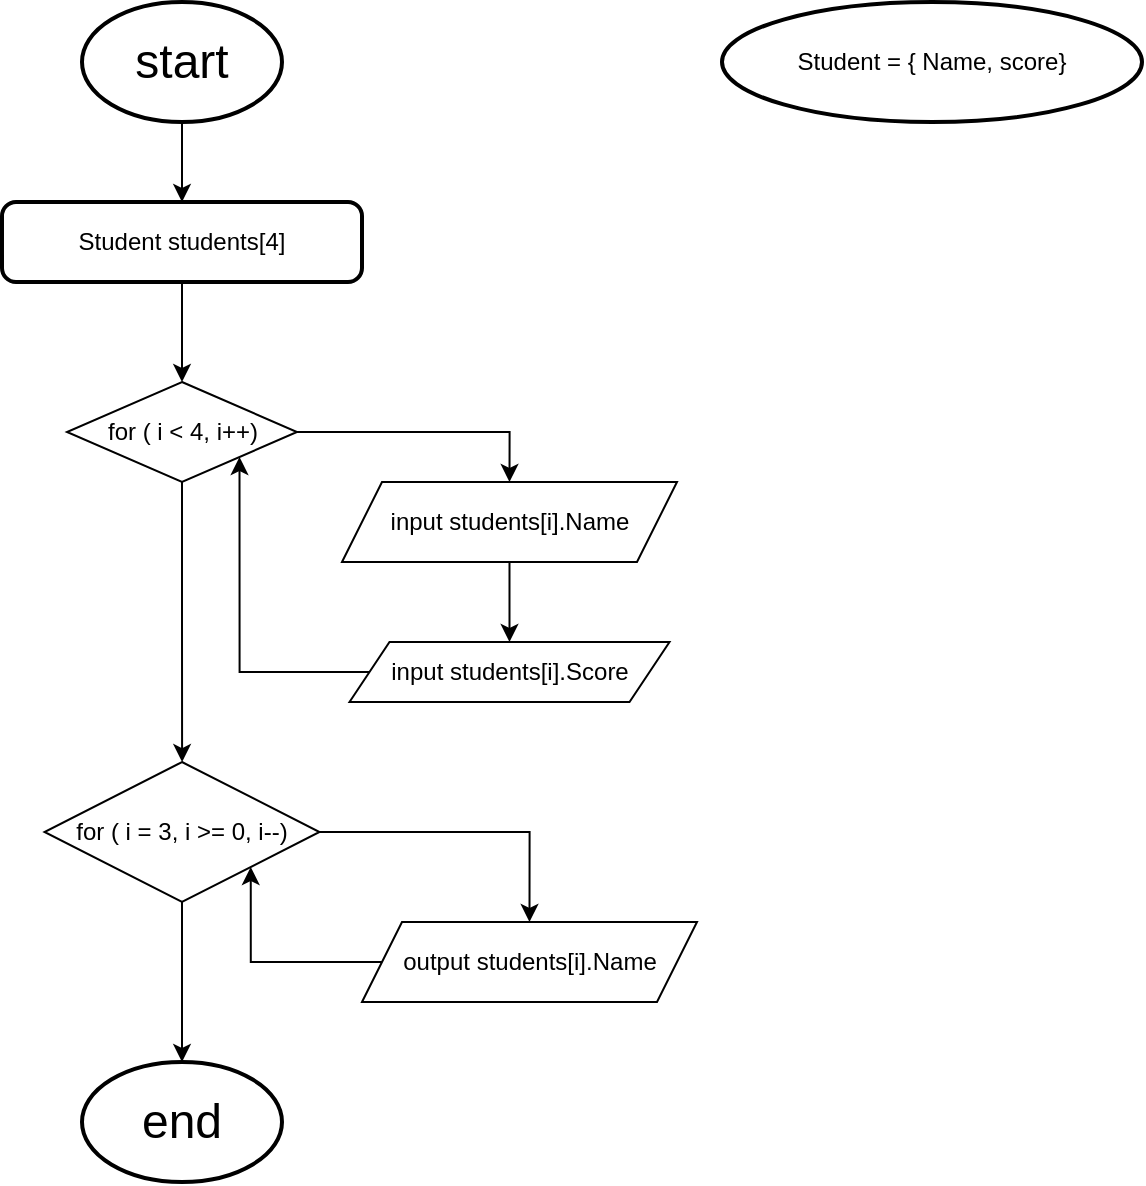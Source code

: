 <mxfile version="25.0.3">
  <diagram name="Page-1" id="jVipiZOdN9MEECmnPquM">
    <mxGraphModel dx="2899" dy="1066" grid="1" gridSize="10" guides="1" tooltips="1" connect="1" arrows="1" fold="1" page="1" pageScale="1" pageWidth="850" pageHeight="1100" math="0" shadow="0">
      <root>
        <mxCell id="0" />
        <mxCell id="1" parent="0" />
        <mxCell id="_dWWEerpfBo0j11rU688-7" style="edgeStyle=orthogonalEdgeStyle;rounded=0;orthogonalLoop=1;jettySize=auto;html=1;entryX=0.5;entryY=0;entryDx=0;entryDy=0;" edge="1" parent="1" source="_dWWEerpfBo0j11rU688-1" target="_dWWEerpfBo0j11rU688-4">
          <mxGeometry relative="1" as="geometry" />
        </mxCell>
        <mxCell id="_dWWEerpfBo0j11rU688-1" value="&lt;font style=&quot;font-size: 24px;&quot;&gt;start&lt;/font&gt;" style="strokeWidth=2;html=1;shape=mxgraph.flowchart.start_1;whiteSpace=wrap;" vertex="1" parent="1">
          <mxGeometry x="-700" y="60" width="100" height="60" as="geometry" />
        </mxCell>
        <mxCell id="_dWWEerpfBo0j11rU688-2" value="&lt;font style=&quot;font-size: 24px;&quot;&gt;end&lt;/font&gt;" style="strokeWidth=2;html=1;shape=mxgraph.flowchart.start_1;whiteSpace=wrap;" vertex="1" parent="1">
          <mxGeometry x="-700" y="590" width="100" height="60" as="geometry" />
        </mxCell>
        <mxCell id="_dWWEerpfBo0j11rU688-8" style="edgeStyle=orthogonalEdgeStyle;rounded=0;orthogonalLoop=1;jettySize=auto;html=1;entryX=0.5;entryY=0;entryDx=0;entryDy=0;" edge="1" parent="1" source="_dWWEerpfBo0j11rU688-4" target="_dWWEerpfBo0j11rU688-6">
          <mxGeometry relative="1" as="geometry" />
        </mxCell>
        <mxCell id="_dWWEerpfBo0j11rU688-4" value="Student students[4]" style="rounded=1;whiteSpace=wrap;html=1;absoluteArcSize=1;arcSize=14;strokeWidth=2;" vertex="1" parent="1">
          <mxGeometry x="-740" y="160" width="180" height="40" as="geometry" />
        </mxCell>
        <mxCell id="_dWWEerpfBo0j11rU688-5" value="Student = { Name, score}" style="strokeWidth=2;html=1;shape=mxgraph.flowchart.start_1;whiteSpace=wrap;" vertex="1" parent="1">
          <mxGeometry x="-380" y="60" width="210" height="60" as="geometry" />
        </mxCell>
        <mxCell id="_dWWEerpfBo0j11rU688-12" style="edgeStyle=orthogonalEdgeStyle;rounded=0;orthogonalLoop=1;jettySize=auto;html=1;entryX=0.5;entryY=0;entryDx=0;entryDy=0;" edge="1" parent="1" source="_dWWEerpfBo0j11rU688-6" target="_dWWEerpfBo0j11rU688-9">
          <mxGeometry relative="1" as="geometry" />
        </mxCell>
        <mxCell id="_dWWEerpfBo0j11rU688-16" style="edgeStyle=orthogonalEdgeStyle;rounded=0;orthogonalLoop=1;jettySize=auto;html=1;" edge="1" parent="1" source="_dWWEerpfBo0j11rU688-6" target="_dWWEerpfBo0j11rU688-15">
          <mxGeometry relative="1" as="geometry" />
        </mxCell>
        <mxCell id="_dWWEerpfBo0j11rU688-6" value="for ( i &amp;lt; 4, i++)" style="rhombus;whiteSpace=wrap;html=1;" vertex="1" parent="1">
          <mxGeometry x="-707.5" y="250" width="115" height="50" as="geometry" />
        </mxCell>
        <mxCell id="_dWWEerpfBo0j11rU688-13" style="edgeStyle=orthogonalEdgeStyle;rounded=0;orthogonalLoop=1;jettySize=auto;html=1;entryX=0.5;entryY=0;entryDx=0;entryDy=0;" edge="1" parent="1" source="_dWWEerpfBo0j11rU688-9" target="_dWWEerpfBo0j11rU688-10">
          <mxGeometry relative="1" as="geometry" />
        </mxCell>
        <mxCell id="_dWWEerpfBo0j11rU688-9" value="input students[i].Name" style="shape=parallelogram;perimeter=parallelogramPerimeter;whiteSpace=wrap;html=1;fixedSize=1;" vertex="1" parent="1">
          <mxGeometry x="-570" y="300" width="167.5" height="40" as="geometry" />
        </mxCell>
        <mxCell id="_dWWEerpfBo0j11rU688-14" style="edgeStyle=orthogonalEdgeStyle;rounded=0;orthogonalLoop=1;jettySize=auto;html=1;entryX=1;entryY=1;entryDx=0;entryDy=0;" edge="1" parent="1" source="_dWWEerpfBo0j11rU688-10" target="_dWWEerpfBo0j11rU688-6">
          <mxGeometry relative="1" as="geometry" />
        </mxCell>
        <mxCell id="_dWWEerpfBo0j11rU688-10" value="input students[i].Score" style="shape=parallelogram;perimeter=parallelogramPerimeter;whiteSpace=wrap;html=1;fixedSize=1;" vertex="1" parent="1">
          <mxGeometry x="-566.25" y="380" width="160" height="30" as="geometry" />
        </mxCell>
        <mxCell id="_dWWEerpfBo0j11rU688-18" style="edgeStyle=orthogonalEdgeStyle;rounded=0;orthogonalLoop=1;jettySize=auto;html=1;entryX=0.5;entryY=0;entryDx=0;entryDy=0;" edge="1" parent="1" source="_dWWEerpfBo0j11rU688-15" target="_dWWEerpfBo0j11rU688-17">
          <mxGeometry relative="1" as="geometry" />
        </mxCell>
        <mxCell id="_dWWEerpfBo0j11rU688-15" value="for ( i = 3, i &amp;gt;= 0, i--)" style="rhombus;whiteSpace=wrap;html=1;" vertex="1" parent="1">
          <mxGeometry x="-718.75" y="440" width="137.5" height="70" as="geometry" />
        </mxCell>
        <mxCell id="_dWWEerpfBo0j11rU688-19" style="edgeStyle=orthogonalEdgeStyle;rounded=0;orthogonalLoop=1;jettySize=auto;html=1;entryX=1;entryY=1;entryDx=0;entryDy=0;" edge="1" parent="1" source="_dWWEerpfBo0j11rU688-17" target="_dWWEerpfBo0j11rU688-15">
          <mxGeometry relative="1" as="geometry" />
        </mxCell>
        <mxCell id="_dWWEerpfBo0j11rU688-17" value="output students[i].Name" style="shape=parallelogram;perimeter=parallelogramPerimeter;whiteSpace=wrap;html=1;fixedSize=1;" vertex="1" parent="1">
          <mxGeometry x="-560" y="520" width="167.5" height="40" as="geometry" />
        </mxCell>
        <mxCell id="_dWWEerpfBo0j11rU688-20" style="edgeStyle=orthogonalEdgeStyle;rounded=0;orthogonalLoop=1;jettySize=auto;html=1;exitX=0.5;exitY=1;exitDx=0;exitDy=0;entryX=0.5;entryY=0;entryDx=0;entryDy=0;entryPerimeter=0;" edge="1" parent="1" source="_dWWEerpfBo0j11rU688-15" target="_dWWEerpfBo0j11rU688-2">
          <mxGeometry relative="1" as="geometry" />
        </mxCell>
      </root>
    </mxGraphModel>
  </diagram>
</mxfile>
